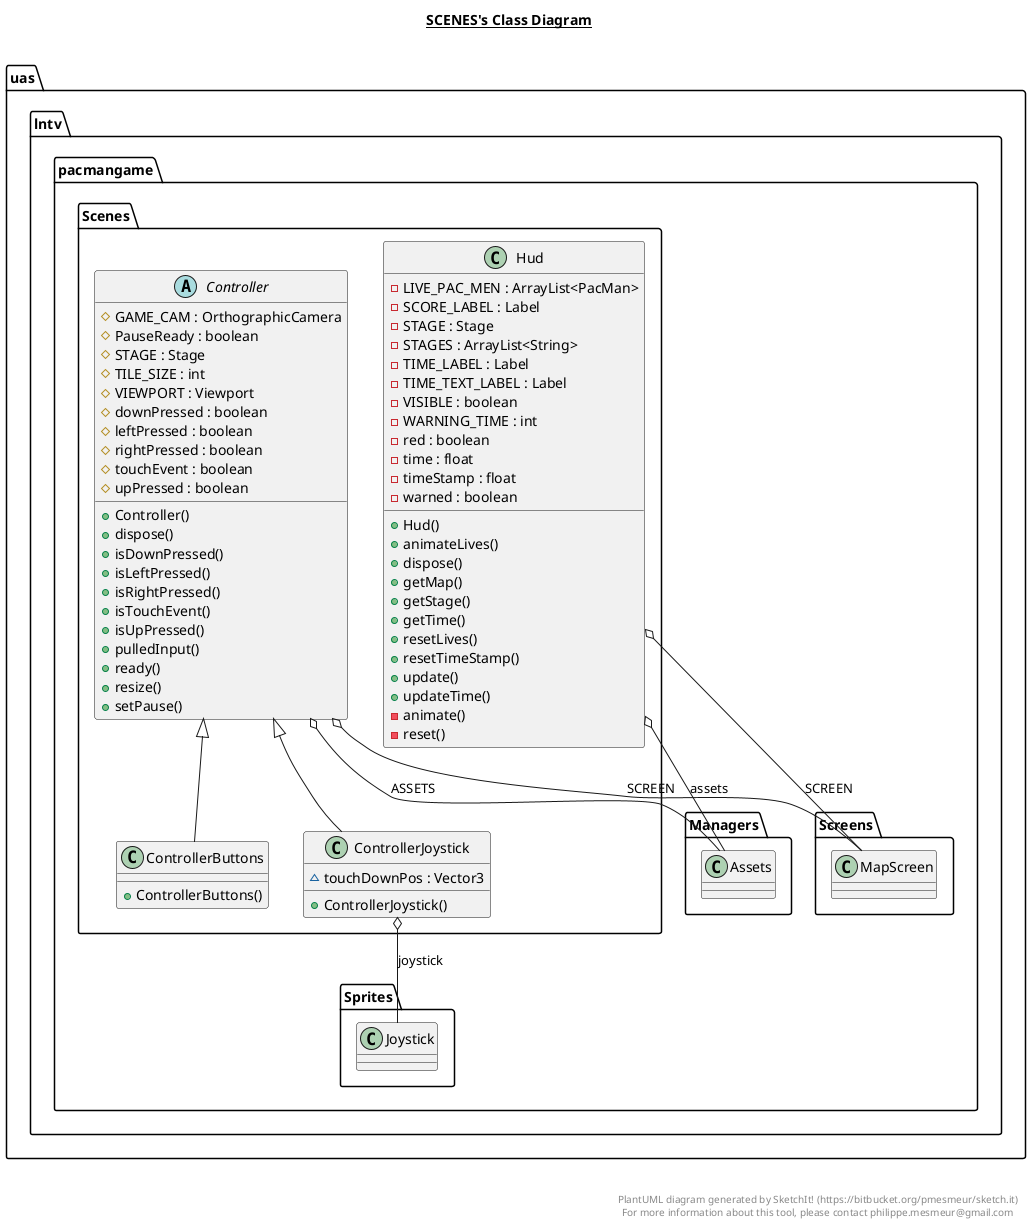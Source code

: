 @startuml

title __SCENES's Class Diagram__\n

  namespace uas.lntv.pacmangame {
    namespace Scenes {
      abstract class uas.lntv.pacmangame.Scenes.Controller {
          # GAME_CAM : OrthographicCamera
          # PauseReady : boolean
          # STAGE : Stage
          # TILE_SIZE : int
          # VIEWPORT : Viewport
          # downPressed : boolean
          # leftPressed : boolean
          # rightPressed : boolean
          # touchEvent : boolean
          # upPressed : boolean
          + Controller()
          + dispose()
          + isDownPressed()
          + isLeftPressed()
          + isRightPressed()
          + isTouchEvent()
          + isUpPressed()
          + pulledInput()
          + ready()
          + resize()
          + setPause()
      }
    }
  }
  

  namespace uas.lntv.pacmangame {
    namespace Scenes {
      class uas.lntv.pacmangame.Scenes.ControllerButtons {
          + ControllerButtons()
      }
    }
  }
  

  namespace uas.lntv.pacmangame {
    namespace Scenes {
      class uas.lntv.pacmangame.Scenes.ControllerJoystick {
          ~ touchDownPos : Vector3
          + ControllerJoystick()
      }
    }
  }
  

  namespace uas.lntv.pacmangame {
    namespace Scenes {
      class uas.lntv.pacmangame.Scenes.Hud {
          - LIVE_PAC_MEN : ArrayList<PacMan>
          - SCORE_LABEL : Label
          - STAGE : Stage
          - STAGES : ArrayList<String>
          - TIME_LABEL : Label
          - TIME_TEXT_LABEL : Label
          - VISIBLE : boolean
          - WARNING_TIME : int
          - red : boolean
          - time : float
          - timeStamp : float
          - warned : boolean
          + Hud()
          + animateLives()
          + dispose()
          + getMap()
          + getStage()
          + getTime()
          + resetLives()
          + resetTimeStamp()
          + update()
          + updateTime()
          - animate()
          - reset()
      }
    }
  }
  

  uas.lntv.pacmangame.Scenes.Controller o-- uas.lntv.pacmangame.Managers.Assets : ASSETS
  uas.lntv.pacmangame.Scenes.Controller o-- uas.lntv.pacmangame.Screens.MapScreen : SCREEN
  uas.lntv.pacmangame.Scenes.ControllerButtons -up-|> uas.lntv.pacmangame.Scenes.Controller
  uas.lntv.pacmangame.Scenes.ControllerJoystick -up-|> uas.lntv.pacmangame.Scenes.Controller
  uas.lntv.pacmangame.Scenes.ControllerJoystick o-- uas.lntv.pacmangame.Sprites.Joystick : joystick
  uas.lntv.pacmangame.Scenes.Hud o-- uas.lntv.pacmangame.Screens.MapScreen : SCREEN
  uas.lntv.pacmangame.Scenes.Hud o-- uas.lntv.pacmangame.Managers.Assets : assets


right footer


PlantUML diagram generated by SketchIt! (https://bitbucket.org/pmesmeur/sketch.it)
For more information about this tool, please contact philippe.mesmeur@gmail.com
endfooter

@enduml
